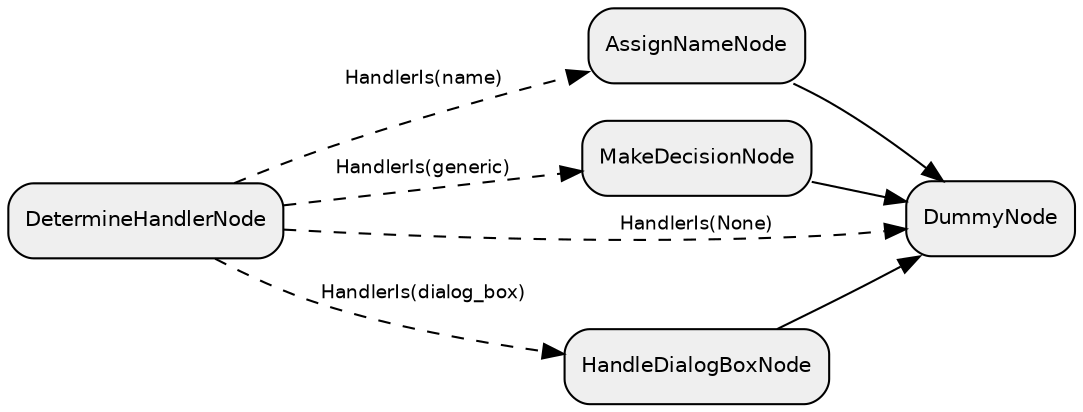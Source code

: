digraph "subflow_xwO8N1qMpIrxLGNoyL5f2" {
  rankdir=LR;
  compound=true;
  node [shape=box, style="rounded,filled", fillcolor="#EFEFEF", fontname="Helvetica", fontsize=10];
  edge [fontname="Helvetica", fontsize=9];
  GOXSkyvYJQ2V9PUyF9Ats [label="AssignNameNode"];
  TtKfUbPm2IrMzG34JBsv4 [label="MakeDecisionNode"];
  ZSeubJZcXNsQKXCoukuVg [label="DummyNode"];
  ph81COKRZQELwU4SHQ1iG [label="HandleDialogBoxNode"];
  "2YhF4OajNjAzIOWIN6IYP" [label="DetermineHandlerNode"];
  "2YhF4OajNjAzIOWIN6IYP" -> ph81COKRZQELwU4SHQ1iG [style="dashed", label="HandlerIs(dialog_box)"];
  "2YhF4OajNjAzIOWIN6IYP" -> GOXSkyvYJQ2V9PUyF9Ats [style="dashed", label="HandlerIs(name)"];
  "2YhF4OajNjAzIOWIN6IYP" -> TtKfUbPm2IrMzG34JBsv4 [style="dashed", label="HandlerIs(generic)"];
  "2YhF4OajNjAzIOWIN6IYP" -> ZSeubJZcXNsQKXCoukuVg [style="dashed", label="HandlerIs(None)"];
  ph81COKRZQELwU4SHQ1iG -> ZSeubJZcXNsQKXCoukuVg [style="solid"];
  GOXSkyvYJQ2V9PUyF9Ats -> ZSeubJZcXNsQKXCoukuVg [style="solid"];
  TtKfUbPm2IrMzG34JBsv4 -> ZSeubJZcXNsQKXCoukuVg [style="solid"];
}